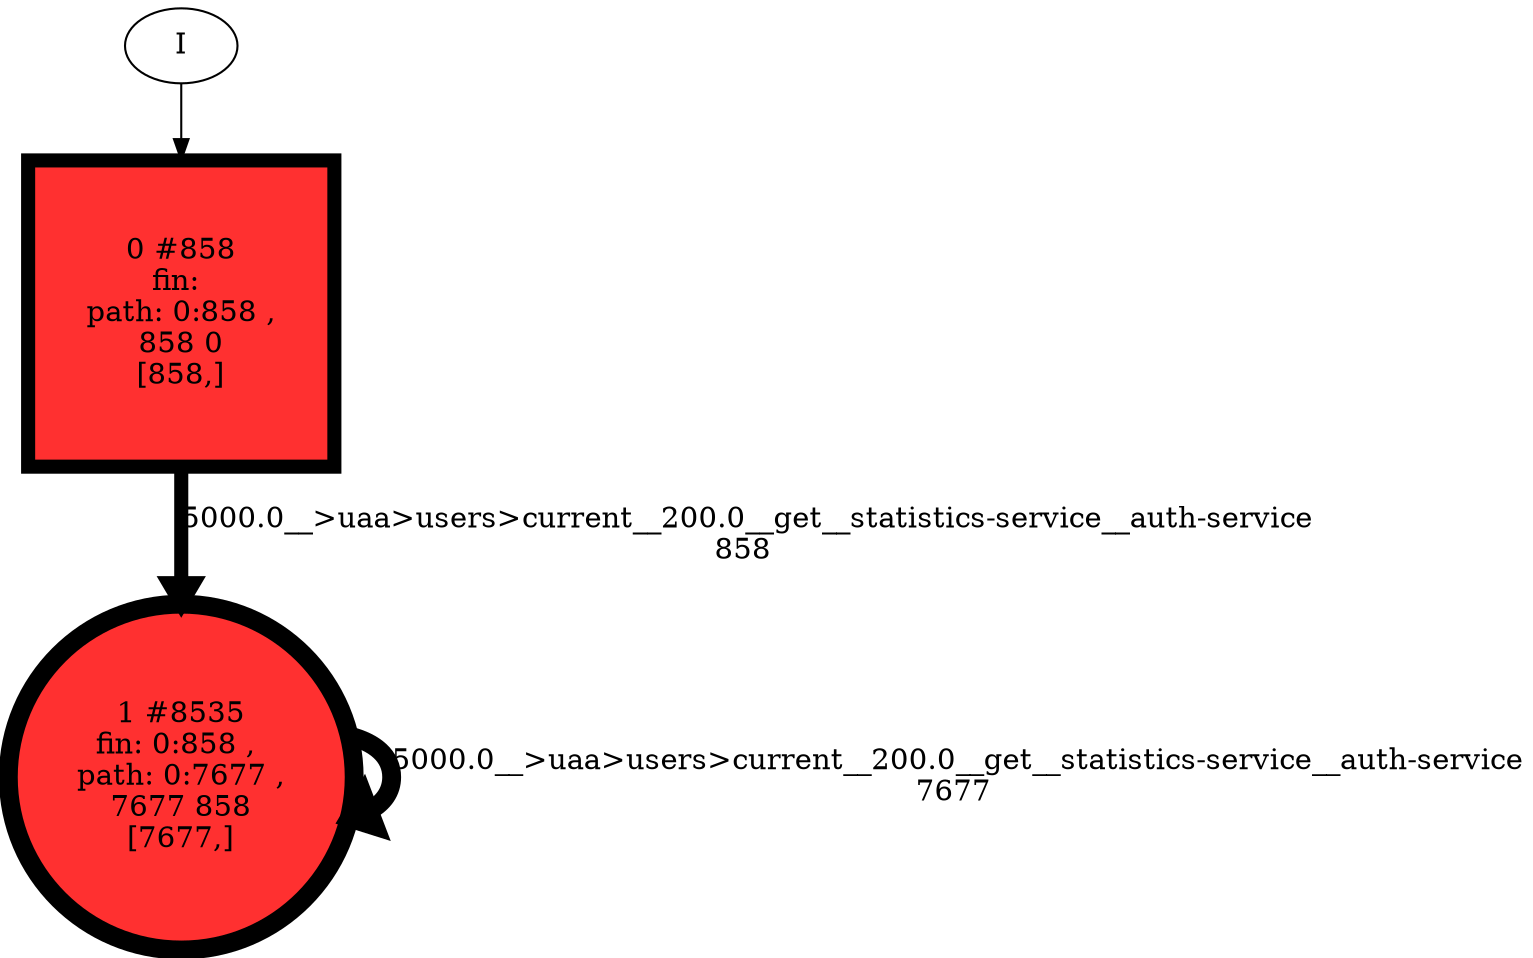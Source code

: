 // produced with flexfringe // 
digraph DFA {
	0 [label="root" shape=box];
		I -> 0;
	0 [ label="0 #858
fin: 
 path: 0:858 , 
858 0
[858,]" , style=filled, fillcolor="firebrick1", width=2.04844, height=2.04844, penwidth=6.75577];
		0 -> 1 [label="5000.0__>uaa>users>current__200.0__get__statistics-service__auth-service
858 " , penwidth=6.75577 ];
	1 [ label="1 #8535
fin: 0:858 , 
 path: 0:7677 , 
7677 858
[7677,]" , style=filled, fillcolor="firebrick1", width=2.30778, height=2.30778, penwidth=9.05205];
		1 -> 1 [label="5000.0__>uaa>users>current__200.0__get__statistics-service__auth-service
7677 " , penwidth=9.05205 ];
}
